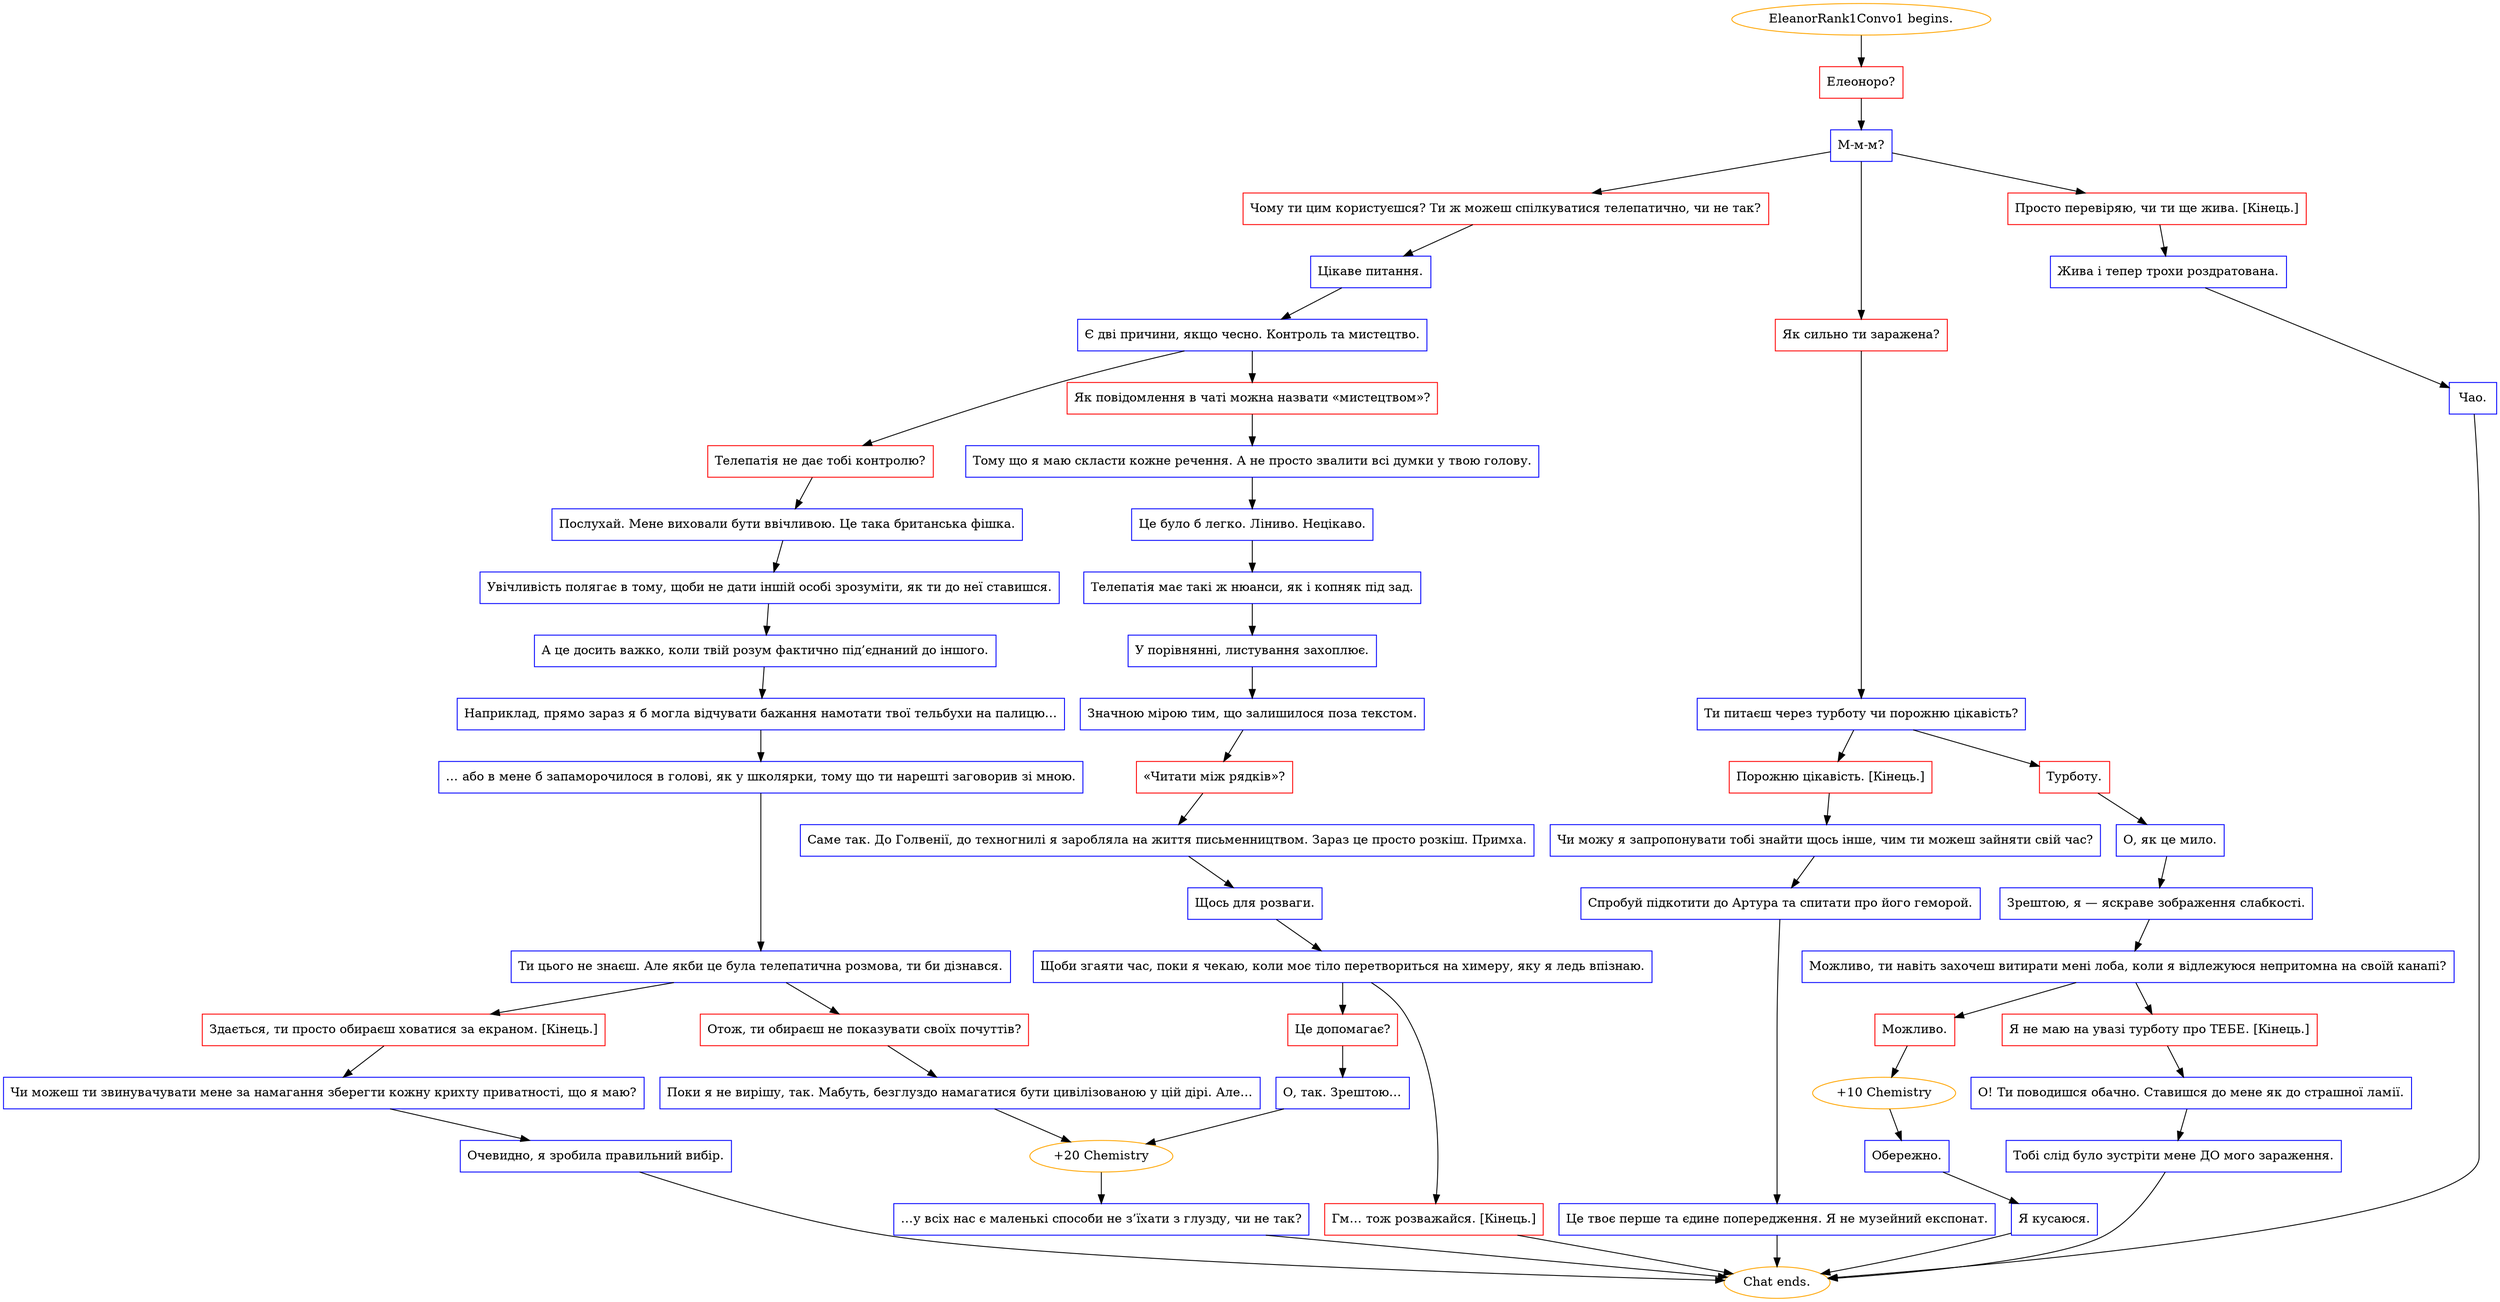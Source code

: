 digraph {
	"EleanorRank1Convo1 begins." [color=orange];
		"EleanorRank1Convo1 begins." -> j3887662358;
	j3887662358 [label="Елеоноро?",shape=box,color=red];
		j3887662358 -> j2770910166;
	j2770910166 [label="М-м-м?",shape=box,color=blue];
		j2770910166 -> j145795427;
		j2770910166 -> j3942200556;
		j2770910166 -> j1156353777;
	j145795427 [label="Чому ти цим користуєшся? Ти ж можеш спілкуватися телепатично, чи не так?",shape=box,color=red];
		j145795427 -> j3867882400;
	j3942200556 [label="Як сильно ти заражена?",shape=box,color=red];
		j3942200556 -> j10402626;
	j1156353777 [label="Просто перевіряю, чи ти ще жива. [Кінець.]",shape=box,color=red];
		j1156353777 -> j4019087127;
	j3867882400 [label="Цікаве питання.",shape=box,color=blue];
		j3867882400 -> j3440708083;
	j10402626 [label="Ти питаєш через турботу чи порожню цікавість?",shape=box,color=blue];
		j10402626 -> j1258493119;
		j10402626 -> j2742543473;
	j4019087127 [label="Жива і тепер трохи роздратована.",shape=box,color=blue];
		j4019087127 -> j2641577552;
	j3440708083 [label="Є дві причини, якщо чесно. Контроль та мистецтво.",shape=box,color=blue];
		j3440708083 -> j1798743547;
		j3440708083 -> j364336341;
	j1258493119 [label="Турботу.",shape=box,color=red];
		j1258493119 -> j2092176458;
	j2742543473 [label="Порожню цікавість. [Кінець.]",shape=box,color=red];
		j2742543473 -> j4164808227;
	j2641577552 [label="Чао.",shape=box,color=blue];
		j2641577552 -> "Chat ends.";
	j1798743547 [label="Телепатія не дає тобі контролю?",shape=box,color=red];
		j1798743547 -> j191999417;
	j364336341 [label="Як повідомлення в чаті можна назвати «мистецтвом»?",shape=box,color=red];
		j364336341 -> j3147082961;
	j2092176458 [label="О, як це мило.",shape=box,color=blue];
		j2092176458 -> j1291708394;
	j4164808227 [label="Чи можу я запропонувати тобі знайти щось інше, чим ти можеш зайняти свій час?",shape=box,color=blue];
		j4164808227 -> j2839874798;
	"Chat ends." [color=orange];
	j191999417 [label="Послухай. Мене виховали бути ввічливою. Це така британська фішка.",shape=box,color=blue];
		j191999417 -> j615592143;
	j3147082961 [label="Тому що я маю скласти кожне речення. А не просто звалити всі думки у твою голову.",shape=box,color=blue];
		j3147082961 -> j4211987911;
	j1291708394 [label="Зрештою, я — яскраве зображення слабкості.",shape=box,color=blue];
		j1291708394 -> j2927823983;
	j2839874798 [label="Спробуй підкотити до Артура та спитати про його геморой.",shape=box,color=blue];
		j2839874798 -> j1721358729;
	j615592143 [label="Увічливість полягає в тому, щоби не дати іншій особі зрозуміти, як ти до неї ставишся.",shape=box,color=blue];
		j615592143 -> j2941050900;
	j4211987911 [label="Це було б легко. Ліниво. Нецікаво.",shape=box,color=blue];
		j4211987911 -> j3479595760;
	j2927823983 [label="Можливо, ти навіть захочеш витирати мені лоба, коли я відлежуюся непритомна на своїй канапі?",shape=box,color=blue];
		j2927823983 -> j3939708161;
		j2927823983 -> j1553896642;
	j1721358729 [label="Це твоє перше та єдине попередження. Я не музейний експонат.",shape=box,color=blue];
		j1721358729 -> "Chat ends.";
	j2941050900 [label="А це досить важко, коли твій розум фактично під’єднаний до іншого.",shape=box,color=blue];
		j2941050900 -> j2554964441;
	j3479595760 [label="Телепатія має такі ж нюанси, як і копняк під зад.",shape=box,color=blue];
		j3479595760 -> j3125694013;
	j3939708161 [label="Можливо.",shape=box,color=red];
		j3939708161 -> j890174576;
	j1553896642 [label="Я не маю на увазі турботу про ТЕБЕ. [Кінець.]",shape=box,color=red];
		j1553896642 -> j1228825710;
	j2554964441 [label="Наприклад, прямо зараз я б могла відчувати бажання намотати твої тельбухи на палицю…",shape=box,color=blue];
		j2554964441 -> j1609904620;
	j3125694013 [label="У порівнянні, листування захоплює.",shape=box,color=blue];
		j3125694013 -> j641441998;
	j890174576 [label="+10 Chemistry",color=orange];
		j890174576 -> j2339032045;
	j1228825710 [label="О! Ти поводишся обачно. Ставишся до мене як до страшної ламії.",shape=box,color=blue];
		j1228825710 -> j1979646593;
	j1609904620 [label="… або в мене б запаморочилося в голові, як у школярки, тому що ти нарешті заговорив зі мною.",shape=box,color=blue];
		j1609904620 -> j1722456982;
	j641441998 [label="Значною мірою тим, що залишилося поза текстом.",shape=box,color=blue];
		j641441998 -> j1949038146;
	j2339032045 [label="Обережно.",shape=box,color=blue];
		j2339032045 -> j2323346559;
	j1979646593 [label="Тобі слід було зустріти мене ДО мого зараження.",shape=box,color=blue];
		j1979646593 -> "Chat ends.";
	j1722456982 [label="Ти цього не знаєш. Але якби це була телепатична розмова, ти би дізнався.",shape=box,color=blue];
		j1722456982 -> j2079632681;
		j1722456982 -> j3431089113;
	j1949038146 [label="«Читати між рядків»?",shape=box,color=red];
		j1949038146 -> j1833938905;
	j2323346559 [label="Я кусаюся.",shape=box,color=blue];
		j2323346559 -> "Chat ends.";
	j2079632681 [label="Отож, ти обираєш не показувати своїх почуттів?",shape=box,color=red];
		j2079632681 -> j2710838446;
	j3431089113 [label="Здається, ти просто обираєш ховатися за екраном. [Кінець.]",shape=box,color=red];
		j3431089113 -> j1793594786;
	j1833938905 [label="Саме так. До Голвенії, до техногнилі я заробляла на життя письменництвом. Зараз це просто розкіш. Примха.",shape=box,color=blue];
		j1833938905 -> j2623630529;
	j2710838446 [label="Поки я не вирішу, так. Мабуть, безглуздо намагатися бути цивілізованою у цій дірі. Але…",shape=box,color=blue];
		j2710838446 -> j2735672231;
	j1793594786 [label="Чи можеш ти звинувачувати мене за намагання зберегти кожну крихту приватності, що я маю?",shape=box,color=blue];
		j1793594786 -> j3428973531;
	j2623630529 [label="Щось для розваги.",shape=box,color=blue];
		j2623630529 -> j1752054099;
	j2735672231 [label="+20 Chemistry",color=orange];
		j2735672231 -> j1149905296;
	j3428973531 [label="Очевидно, я зробила правильний вибір.",shape=box,color=blue];
		j3428973531 -> "Chat ends.";
	j1752054099 [label="Щоби згаяти час, поки я чекаю, коли моє тіло перетвориться на химеру, яку я ледь впізнаю.",shape=box,color=blue];
		j1752054099 -> j3256193273;
		j1752054099 -> j4292267681;
	j1149905296 [label="…у всіх нас є маленькі способи не з’їхати з глузду, чи не так?",shape=box,color=blue];
		j1149905296 -> "Chat ends.";
	j3256193273 [label="Це допомагає?",shape=box,color=red];
		j3256193273 -> j3710901930;
	j4292267681 [label="Гм… тож розважайся. [Кінець.]",shape=box,color=red];
		j4292267681 -> "Chat ends.";
	j3710901930 [label="О, так. Зрештою…",shape=box,color=blue];
		j3710901930 -> j2735672231;
}